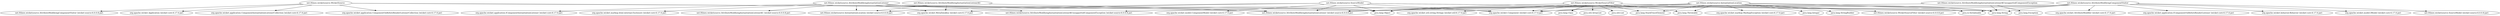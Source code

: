 digraph "wicket-source-6.0.0.8.jar" {
    // Path: C:\Users\CHENLU~1\AppData\Local\Temp\VIA\201808200848028274\cp\wicket-source-6.0.0.8.jar
   "net.ftlines.wicketsource.AttributeModifyingComponentVisitor" -> "java.io.Serializable";
   "net.ftlines.wicketsource.AttributeModifyingComponentVisitor" -> "java.lang.Object";
   "net.ftlines.wicketsource.AttributeModifyingComponentVisitor" -> "java.lang.String";
   "net.ftlines.wicketsource.AttributeModifyingComponentVisitor" -> "net.ftlines.wicketsource.SourceModel (wicket-source-6.0.0.8.jar)";
   "net.ftlines.wicketsource.AttributeModifyingComponentVisitor" -> "org.apache.wicket.AttributeModifier (wicket-core-6.17.0.jar)";
   "net.ftlines.wicketsource.AttributeModifyingComponentVisitor" -> "org.apache.wicket.Component (wicket-core-6.17.0.jar)";
   "net.ftlines.wicketsource.AttributeModifyingComponentVisitor" -> "org.apache.wicket.application.IComponentOnBeforeRenderListener (wicket-core-6.17.0.jar)";
   "net.ftlines.wicketsource.AttributeModifyingComponentVisitor" -> "org.apache.wicket.behavior.Behavior (wicket-core-6.17.0.jar)";
   "net.ftlines.wicketsource.AttributeModifyingComponentVisitor" -> "org.apache.wicket.model.IModel (wicket-core-6.17.0.jar)";
   "net.ftlines.wicketsource.AttributeModifyingInstantiationListener" -> "java.lang.Object";
   "net.ftlines.wicketsource.AttributeModifyingInstantiationListener" -> "net.ftlines.wicketsource.AttributeModifyingInstantiationListener$1 (wicket-source-6.0.0.8.jar)";
   "net.ftlines.wicketsource.AttributeModifyingInstantiationListener" -> "net.ftlines.wicketsource.AttributeModifyingInstantiationListener$UnsupportedComponentException (wicket-source-6.0.0.8.jar)";
   "net.ftlines.wicketsource.AttributeModifyingInstantiationListener" -> "net.ftlines.wicketsource.InstantiationLocation (wicket-source-6.0.0.8.jar)";
   "net.ftlines.wicketsource.AttributeModifyingInstantiationListener" -> "org.apache.wicket.Component (wicket-core-6.17.0.jar)";
   "net.ftlines.wicketsource.AttributeModifyingInstantiationListener" -> "org.apache.wicket.MetaDataKey (wicket-core-6.17.0.jar)";
   "net.ftlines.wicketsource.AttributeModifyingInstantiationListener" -> "org.apache.wicket.application.IComponentInstantiationListener (wicket-core-6.17.0.jar)";
   "net.ftlines.wicketsource.AttributeModifyingInstantiationListener" -> "org.apache.wicket.markup.html.internal.Enclosure (wicket-core-6.17.0.jar)";
   "net.ftlines.wicketsource.AttributeModifyingInstantiationListener$1" -> "net.ftlines.wicketsource.AttributeModifyingInstantiationListener (wicket-source-6.0.0.8.jar)";
   "net.ftlines.wicketsource.AttributeModifyingInstantiationListener$1" -> "net.ftlines.wicketsource.InstantiationLocation (wicket-source-6.0.0.8.jar)";
   "net.ftlines.wicketsource.AttributeModifyingInstantiationListener$1" -> "org.apache.wicket.MetaDataKey (wicket-core-6.17.0.jar)";
   "net.ftlines.wicketsource.AttributeModifyingInstantiationListener$UnsupportedComponentException" -> "java.lang.Exception";
   "net.ftlines.wicketsource.AttributeModifyingInstantiationListener$UnsupportedComponentException" -> "java.lang.String";
   "net.ftlines.wicketsource.AttributeModifyingInstantiationListener$UnsupportedComponentException" -> "net.ftlines.wicketsource.AttributeModifyingInstantiationListener (wicket-source-6.0.0.8.jar)";
   "net.ftlines.wicketsource.InstantiationLocation"   -> "java.io.Serializable";
   "net.ftlines.wicketsource.InstantiationLocation"   -> "java.lang.Integer";
   "net.ftlines.wicketsource.InstantiationLocation"   -> "java.lang.Object";
   "net.ftlines.wicketsource.InstantiationLocation"   -> "java.lang.StackTraceElement";
   "net.ftlines.wicketsource.InstantiationLocation"   -> "java.lang.String";
   "net.ftlines.wicketsource.InstantiationLocation"   -> "java.lang.StringBuilder";
   "net.ftlines.wicketsource.InstantiationLocation"   -> "java.lang.Throwable";
   "net.ftlines.wicketsource.InstantiationLocation"   -> "net.ftlines.wicketsource.AttributeModifyingInstantiationListener (wicket-source-6.0.0.8.jar)";
   "net.ftlines.wicketsource.InstantiationLocation"   -> "net.ftlines.wicketsource.AttributeModifyingInstantiationListener$UnsupportedComponentException (wicket-source-6.0.0.8.jar)";
   "net.ftlines.wicketsource.InstantiationLocation"   -> "net.ftlines.wicketsource.WicketSourceFilter (wicket-source-6.0.0.8.jar)";
   "net.ftlines.wicketsource.InstantiationLocation"   -> "org.apache.wicket.Component (wicket-core-6.17.0.jar)";
   "net.ftlines.wicketsource.InstantiationLocation"   -> "org.apache.wicket.markup.MarkupException (wicket-core-6.17.0.jar)";
   "net.ftlines.wicketsource.SourceModel"             -> "java.io.Serializable";
   "net.ftlines.wicketsource.SourceModel"             -> "java.lang.Object";
   "net.ftlines.wicketsource.SourceModel"             -> "java.lang.String";
   "net.ftlines.wicketsource.SourceModel"             -> "net.ftlines.wicketsource.AttributeModifyingInstantiationListener (wicket-source-6.0.0.8.jar)";
   "net.ftlines.wicketsource.SourceModel"             -> "net.ftlines.wicketsource.InstantiationLocation (wicket-source-6.0.0.8.jar)";
   "net.ftlines.wicketsource.SourceModel"             -> "org.apache.wicket.Component (wicket-core-6.17.0.jar)";
   "net.ftlines.wicketsource.SourceModel"             -> "org.apache.wicket.MetaDataKey (wicket-core-6.17.0.jar)";
   "net.ftlines.wicketsource.SourceModel"             -> "org.apache.wicket.model.ComponentModel (wicket-core-6.17.0.jar)";
   "net.ftlines.wicketsource.WicketSource"            -> "java.lang.Object";
   "net.ftlines.wicketsource.WicketSource"            -> "net.ftlines.wicketsource.AttributeModifyingComponentVisitor (wicket-source-6.0.0.8.jar)";
   "net.ftlines.wicketsource.WicketSource"            -> "net.ftlines.wicketsource.AttributeModifyingInstantiationListener (wicket-source-6.0.0.8.jar)";
   "net.ftlines.wicketsource.WicketSource"            -> "org.apache.wicket.Application (wicket-core-6.17.0.jar)";
   "net.ftlines.wicketsource.WicketSource"            -> "org.apache.wicket.application.ComponentInstantiationListenerCollection (wicket-core-6.17.0.jar)";
   "net.ftlines.wicketsource.WicketSource"            -> "org.apache.wicket.application.ComponentOnBeforeRenderListenerCollection (wicket-core-6.17.0.jar)";
   "net.ftlines.wicketsource.WicketSourceFilter"      -> "java.lang.Class";
   "net.ftlines.wicketsource.WicketSourceFilter"      -> "java.lang.Object";
   "net.ftlines.wicketsource.WicketSourceFilter"      -> "java.lang.StackTraceElement";
   "net.ftlines.wicketsource.WicketSourceFilter"      -> "java.lang.String";
   "net.ftlines.wicketsource.WicketSourceFilter"      -> "java.lang.Throwable";
   "net.ftlines.wicketsource.WicketSourceFilter"      -> "java.util.ArrayList";
   "net.ftlines.wicketsource.WicketSourceFilter"      -> "java.util.List";
   "net.ftlines.wicketsource.WicketSourceFilter"      -> "org.apache.wicket.Component (wicket-core-6.17.0.jar)";
   "net.ftlines.wicketsource.WicketSourceFilter"      -> "org.apache.wicket.util.string.Strings (wicket-util-6.17.0.jar)";
}
